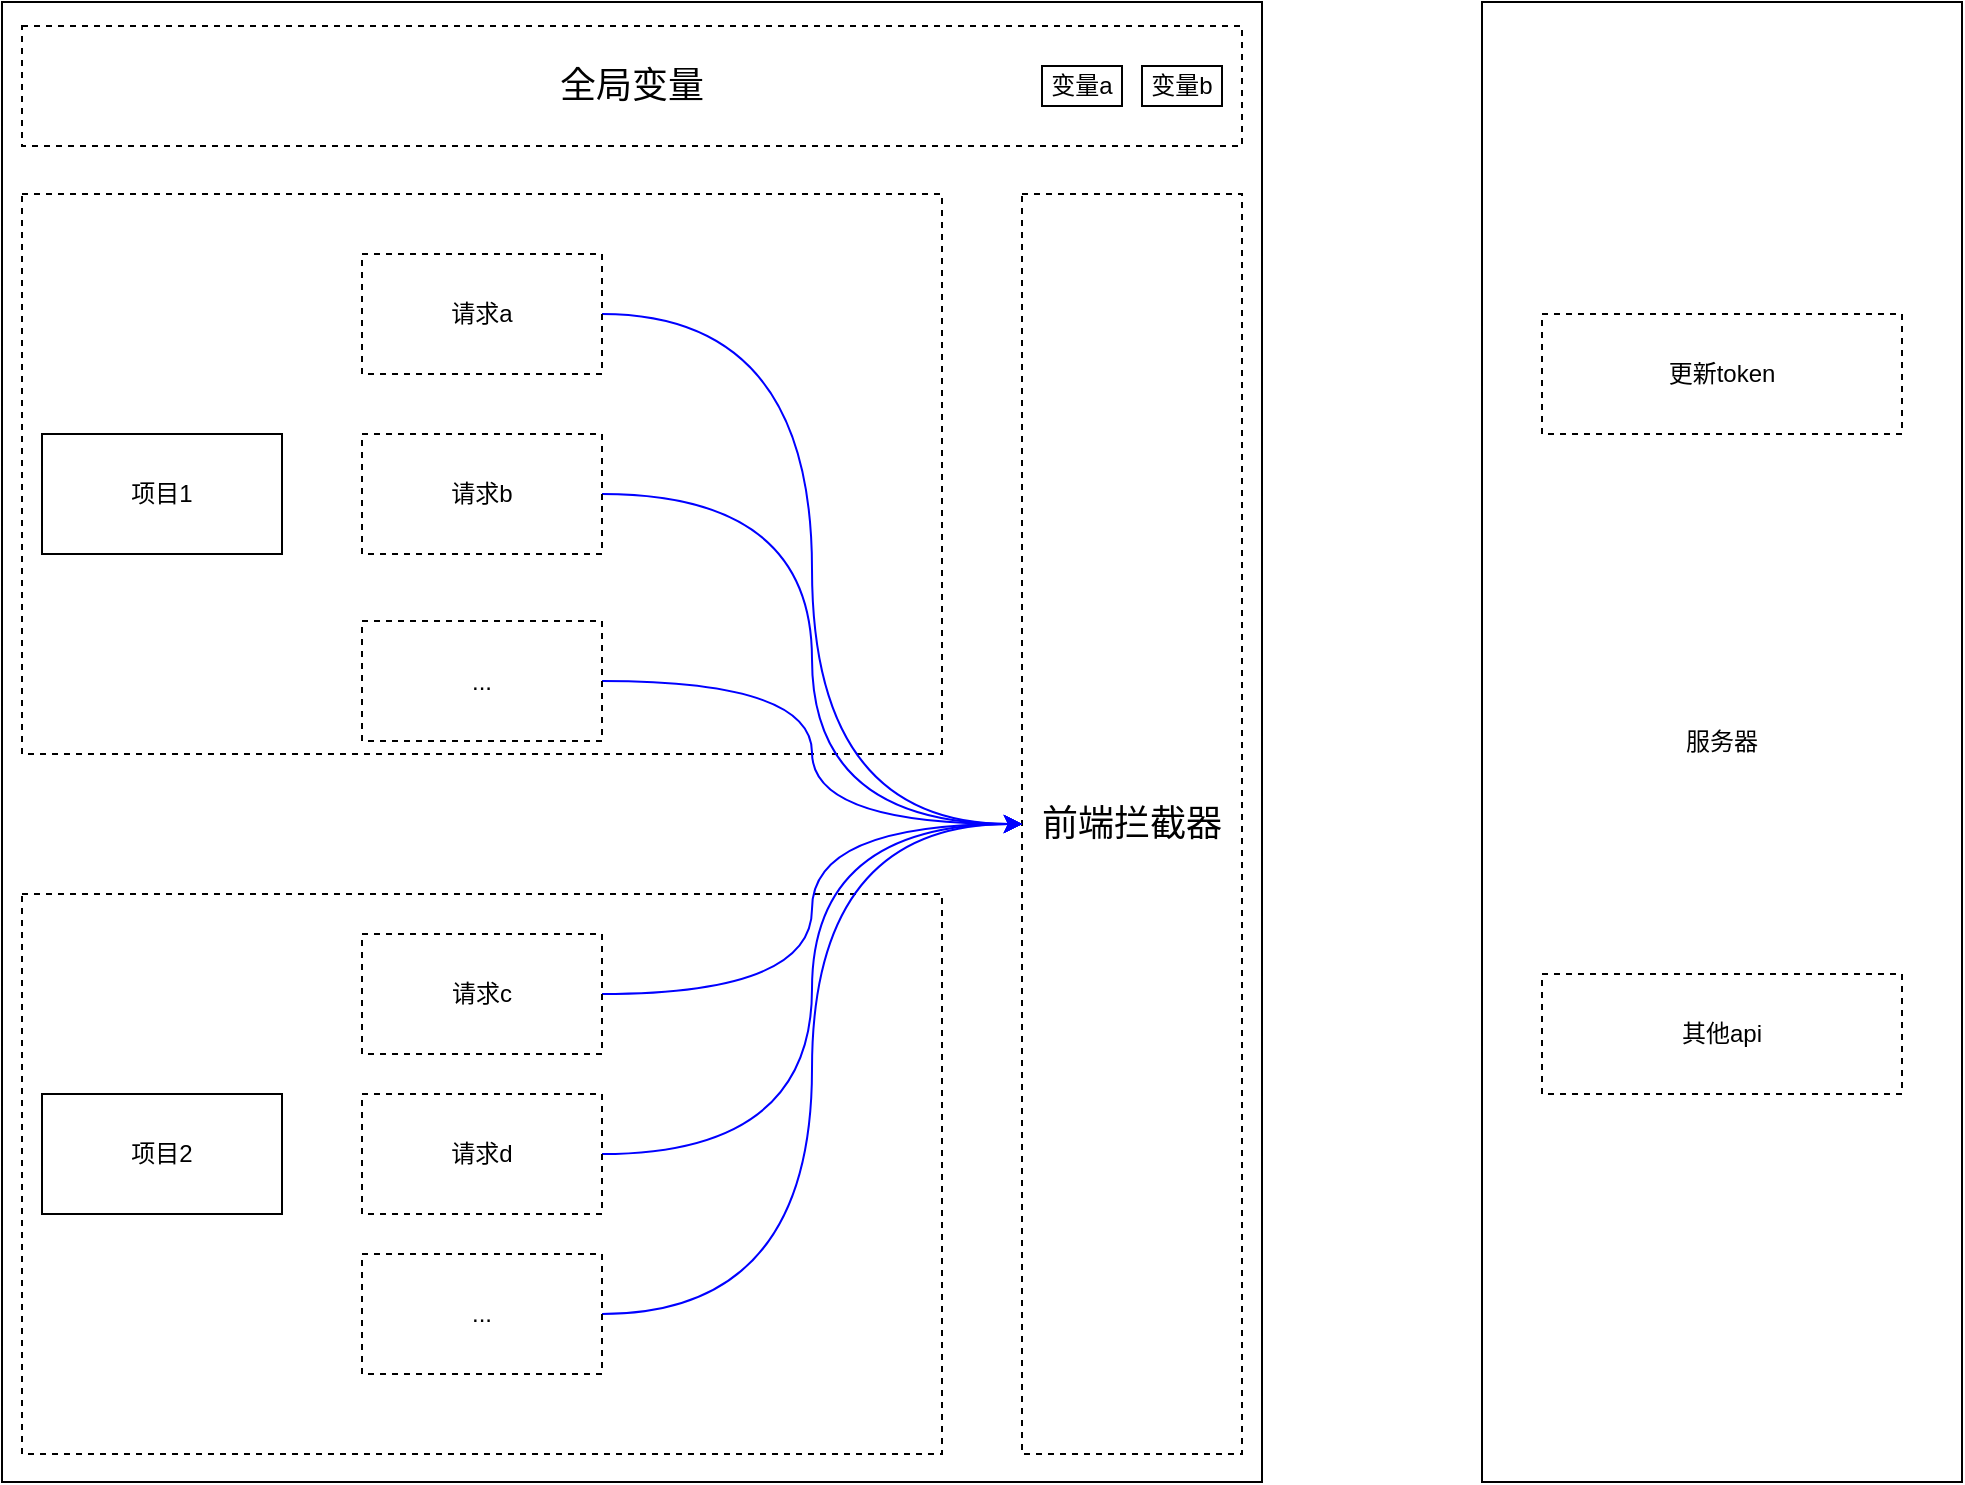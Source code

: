 <mxfile version="13.10.0" type="github">
  <diagram id="Ht1M8jgEwFfnCIfOTk4-" name="Page-1">
    <mxGraphModel dx="1422" dy="794" grid="1" gridSize="10" guides="1" tooltips="1" connect="1" arrows="1" fold="1" page="1" pageScale="1" pageWidth="1169" pageHeight="827" math="0" shadow="0">
      <root>
        <mxCell id="0" />
        <mxCell id="1" parent="0" />
        <mxCell id="GE2mV03N9EkGOlArwGm8-6" value="服务器" style="rounded=0;whiteSpace=wrap;html=1;sketch=0;fillColor=none;" vertex="1" parent="1">
          <mxGeometry x="880" y="44" width="240" height="740" as="geometry" />
        </mxCell>
        <mxCell id="GE2mV03N9EkGOlArwGm8-7" value="" style="rounded=0;whiteSpace=wrap;html=1;sketch=0;fillColor=none;" vertex="1" parent="1">
          <mxGeometry x="140" y="44" width="630" height="740" as="geometry" />
        </mxCell>
        <mxCell id="GE2mV03N9EkGOlArwGm8-8" value="&lt;font style=&quot;font-size: 18px&quot;&gt;全局变量&lt;/font&gt;" style="rounded=0;whiteSpace=wrap;html=1;sketch=0;fillColor=none;dashed=1;" vertex="1" parent="1">
          <mxGeometry x="150" y="56" width="610" height="60" as="geometry" />
        </mxCell>
        <mxCell id="GE2mV03N9EkGOlArwGm8-10" value="&lt;font style=&quot;font-size: 18px&quot;&gt;前端拦截器&lt;/font&gt;" style="rounded=0;whiteSpace=wrap;html=1;sketch=0;fillColor=none;dashed=1;" vertex="1" parent="1">
          <mxGeometry x="650" y="140" width="110" height="630" as="geometry" />
        </mxCell>
        <mxCell id="GE2mV03N9EkGOlArwGm8-12" value="" style="rounded=0;whiteSpace=wrap;html=1;sketch=0;fillColor=none;dashed=1;" vertex="1" parent="1">
          <mxGeometry x="150" y="140" width="460" height="280" as="geometry" />
        </mxCell>
        <mxCell id="GE2mV03N9EkGOlArwGm8-31" style="edgeStyle=orthogonalEdgeStyle;sketch=0;orthogonalLoop=1;jettySize=auto;html=1;strokeColor=#0000FF;curved=1;" edge="1" parent="1" source="GE2mV03N9EkGOlArwGm8-13" target="GE2mV03N9EkGOlArwGm8-10">
          <mxGeometry relative="1" as="geometry" />
        </mxCell>
        <mxCell id="GE2mV03N9EkGOlArwGm8-13" value="请求a" style="rounded=0;whiteSpace=wrap;html=1;dashed=1;sketch=0;fillColor=none;" vertex="1" parent="1">
          <mxGeometry x="320" y="170" width="120" height="60" as="geometry" />
        </mxCell>
        <mxCell id="GE2mV03N9EkGOlArwGm8-32" style="edgeStyle=orthogonalEdgeStyle;sketch=0;orthogonalLoop=1;jettySize=auto;html=1;strokeColor=#0000FF;curved=1;" edge="1" parent="1" source="GE2mV03N9EkGOlArwGm8-15" target="GE2mV03N9EkGOlArwGm8-10">
          <mxGeometry relative="1" as="geometry" />
        </mxCell>
        <mxCell id="GE2mV03N9EkGOlArwGm8-15" value="请求b" style="rounded=0;whiteSpace=wrap;html=1;dashed=1;sketch=0;fillColor=none;" vertex="1" parent="1">
          <mxGeometry x="320" y="260" width="120" height="60" as="geometry" />
        </mxCell>
        <mxCell id="GE2mV03N9EkGOlArwGm8-37" style="edgeStyle=orthogonalEdgeStyle;sketch=0;orthogonalLoop=1;jettySize=auto;html=1;entryX=0;entryY=0.5;entryDx=0;entryDy=0;strokeColor=#0000FF;curved=1;" edge="1" parent="1" source="GE2mV03N9EkGOlArwGm8-17" target="GE2mV03N9EkGOlArwGm8-10">
          <mxGeometry relative="1" as="geometry" />
        </mxCell>
        <mxCell id="GE2mV03N9EkGOlArwGm8-17" value="..." style="rounded=0;whiteSpace=wrap;html=1;dashed=1;sketch=0;fillColor=none;" vertex="1" parent="1">
          <mxGeometry x="320" y="353.5" width="120" height="60" as="geometry" />
        </mxCell>
        <mxCell id="GE2mV03N9EkGOlArwGm8-18" value="变量a" style="rounded=0;whiteSpace=wrap;html=1;sketch=0;fillColor=none;" vertex="1" parent="1">
          <mxGeometry x="660" y="76" width="40" height="20" as="geometry" />
        </mxCell>
        <mxCell id="GE2mV03N9EkGOlArwGm8-19" value="变量b" style="rounded=0;whiteSpace=wrap;html=1;sketch=0;fillColor=none;" vertex="1" parent="1">
          <mxGeometry x="710" y="76" width="40" height="20" as="geometry" />
        </mxCell>
        <mxCell id="GE2mV03N9EkGOlArwGm8-20" value="" style="rounded=0;whiteSpace=wrap;html=1;sketch=0;fillColor=none;dashed=1;" vertex="1" parent="1">
          <mxGeometry x="150" y="490" width="460" height="280" as="geometry" />
        </mxCell>
        <mxCell id="GE2mV03N9EkGOlArwGm8-33" style="edgeStyle=orthogonalEdgeStyle;sketch=0;orthogonalLoop=1;jettySize=auto;html=1;entryX=0;entryY=0.5;entryDx=0;entryDy=0;strokeColor=#0000FF;curved=1;" edge="1" parent="1" source="GE2mV03N9EkGOlArwGm8-21" target="GE2mV03N9EkGOlArwGm8-10">
          <mxGeometry relative="1" as="geometry" />
        </mxCell>
        <mxCell id="GE2mV03N9EkGOlArwGm8-21" value="请求c" style="rounded=0;whiteSpace=wrap;html=1;dashed=1;sketch=0;fillColor=none;" vertex="1" parent="1">
          <mxGeometry x="320" y="510" width="120" height="60" as="geometry" />
        </mxCell>
        <mxCell id="GE2mV03N9EkGOlArwGm8-35" style="edgeStyle=orthogonalEdgeStyle;sketch=0;orthogonalLoop=1;jettySize=auto;html=1;entryX=0;entryY=0.5;entryDx=0;entryDy=0;curved=1;strokeColor=#0000FF;" edge="1" parent="1" source="GE2mV03N9EkGOlArwGm8-22" target="GE2mV03N9EkGOlArwGm8-10">
          <mxGeometry relative="1" as="geometry" />
        </mxCell>
        <mxCell id="GE2mV03N9EkGOlArwGm8-22" value="请求d" style="rounded=0;whiteSpace=wrap;html=1;dashed=1;sketch=0;fillColor=none;" vertex="1" parent="1">
          <mxGeometry x="320" y="590" width="120" height="60" as="geometry" />
        </mxCell>
        <mxCell id="GE2mV03N9EkGOlArwGm8-36" style="edgeStyle=orthogonalEdgeStyle;sketch=0;orthogonalLoop=1;jettySize=auto;html=1;entryX=0;entryY=0.5;entryDx=0;entryDy=0;strokeColor=#0000FF;curved=1;" edge="1" parent="1" source="GE2mV03N9EkGOlArwGm8-23" target="GE2mV03N9EkGOlArwGm8-10">
          <mxGeometry relative="1" as="geometry" />
        </mxCell>
        <mxCell id="GE2mV03N9EkGOlArwGm8-23" value="..." style="rounded=0;whiteSpace=wrap;html=1;dashed=1;sketch=0;fillColor=none;" vertex="1" parent="1">
          <mxGeometry x="320" y="670" width="120" height="60" as="geometry" />
        </mxCell>
        <mxCell id="GE2mV03N9EkGOlArwGm8-24" value="项目1" style="rounded=0;whiteSpace=wrap;html=1;sketch=0;fillColor=none;" vertex="1" parent="1">
          <mxGeometry x="160" y="260" width="120" height="60" as="geometry" />
        </mxCell>
        <mxCell id="GE2mV03N9EkGOlArwGm8-25" value="项目2" style="rounded=0;whiteSpace=wrap;html=1;sketch=0;fillColor=none;" vertex="1" parent="1">
          <mxGeometry x="160" y="590" width="120" height="60" as="geometry" />
        </mxCell>
        <mxCell id="GE2mV03N9EkGOlArwGm8-28" value="更新token" style="rounded=0;whiteSpace=wrap;html=1;sketch=0;fillColor=none;dashed=1;" vertex="1" parent="1">
          <mxGeometry x="910" y="200" width="180" height="60" as="geometry" />
        </mxCell>
        <mxCell id="GE2mV03N9EkGOlArwGm8-29" value="其他api" style="rounded=0;whiteSpace=wrap;html=1;dashed=1;sketch=0;fillColor=none;" vertex="1" parent="1">
          <mxGeometry x="910" y="530" width="180" height="60" as="geometry" />
        </mxCell>
      </root>
    </mxGraphModel>
  </diagram>
</mxfile>
